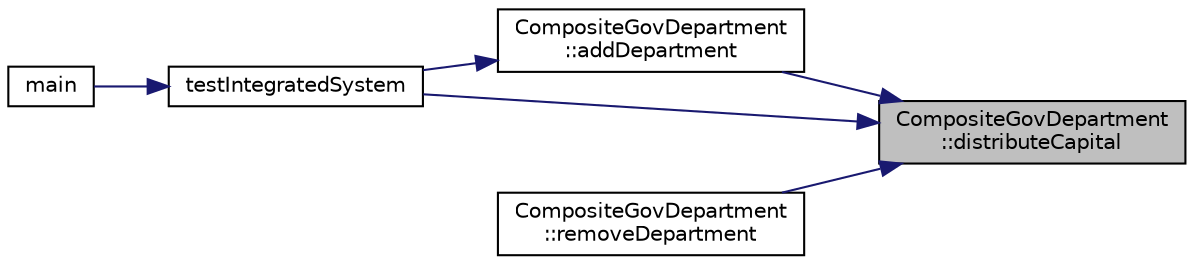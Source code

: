 digraph "CompositeGovDepartment::distributeCapital"
{
 // LATEX_PDF_SIZE
  edge [fontname="Helvetica",fontsize="10",labelfontname="Helvetica",labelfontsize="10"];
  node [fontname="Helvetica",fontsize="10",shape=record];
  rankdir="RL";
  Node1 [label="CompositeGovDepartment\l::distributeCapital",height=0.2,width=0.4,color="black", fillcolor="grey75", style="filled", fontcolor="black",tooltip="Distributes capital equally among all child departments."];
  Node1 -> Node2 [dir="back",color="midnightblue",fontsize="10",style="solid",fontname="Helvetica"];
  Node2 [label="CompositeGovDepartment\l::addDepartment",height=0.2,width=0.4,color="black", fillcolor="white", style="filled",URL="$classCompositeGovDepartment.html#a8b71a4e8c023397a0da546925e062d16",tooltip="Adds a new department to the composite."];
  Node2 -> Node3 [dir="back",color="midnightblue",fontsize="10",style="solid",fontname="Helvetica"];
  Node3 [label="testIntegratedSystem",height=0.2,width=0.4,color="black", fillcolor="white", style="filled",URL="$main_8cpp.html#a859f1c4b77421f0cb0f62ba1bfd06029",tooltip=" "];
  Node3 -> Node4 [dir="back",color="midnightblue",fontsize="10",style="solid",fontname="Helvetica"];
  Node4 [label="main",height=0.2,width=0.4,color="black", fillcolor="white", style="filled",URL="$main_8cpp.html#ae66f6b31b5ad750f1fe042a706a4e3d4",tooltip="Main program entry point."];
  Node1 -> Node5 [dir="back",color="midnightblue",fontsize="10",style="solid",fontname="Helvetica"];
  Node5 [label="CompositeGovDepartment\l::removeDepartment",height=0.2,width=0.4,color="black", fillcolor="white", style="filled",URL="$classCompositeGovDepartment.html#aca60c7c02b77e5d97399455b3f07d05c",tooltip="Removes a department from the composite."];
  Node1 -> Node3 [dir="back",color="midnightblue",fontsize="10",style="solid",fontname="Helvetica"];
}
